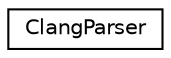 digraph "类继承关系图"
{
 // INTERACTIVE_SVG=YES
 // LATEX_PDF_SIZE
  edge [fontname="Helvetica",fontsize="10",labelfontname="Helvetica",labelfontsize="10"];
  node [fontname="Helvetica",fontsize="10",shape=record];
  rankdir="LR";
  Node0 [label="ClangParser",height=0.2,width=0.4,color="black", fillcolor="white", style="filled",URL="$da/dc5/class_clang_parser.html",tooltip="Wrapper for to let libclang assisted parsing."];
}
